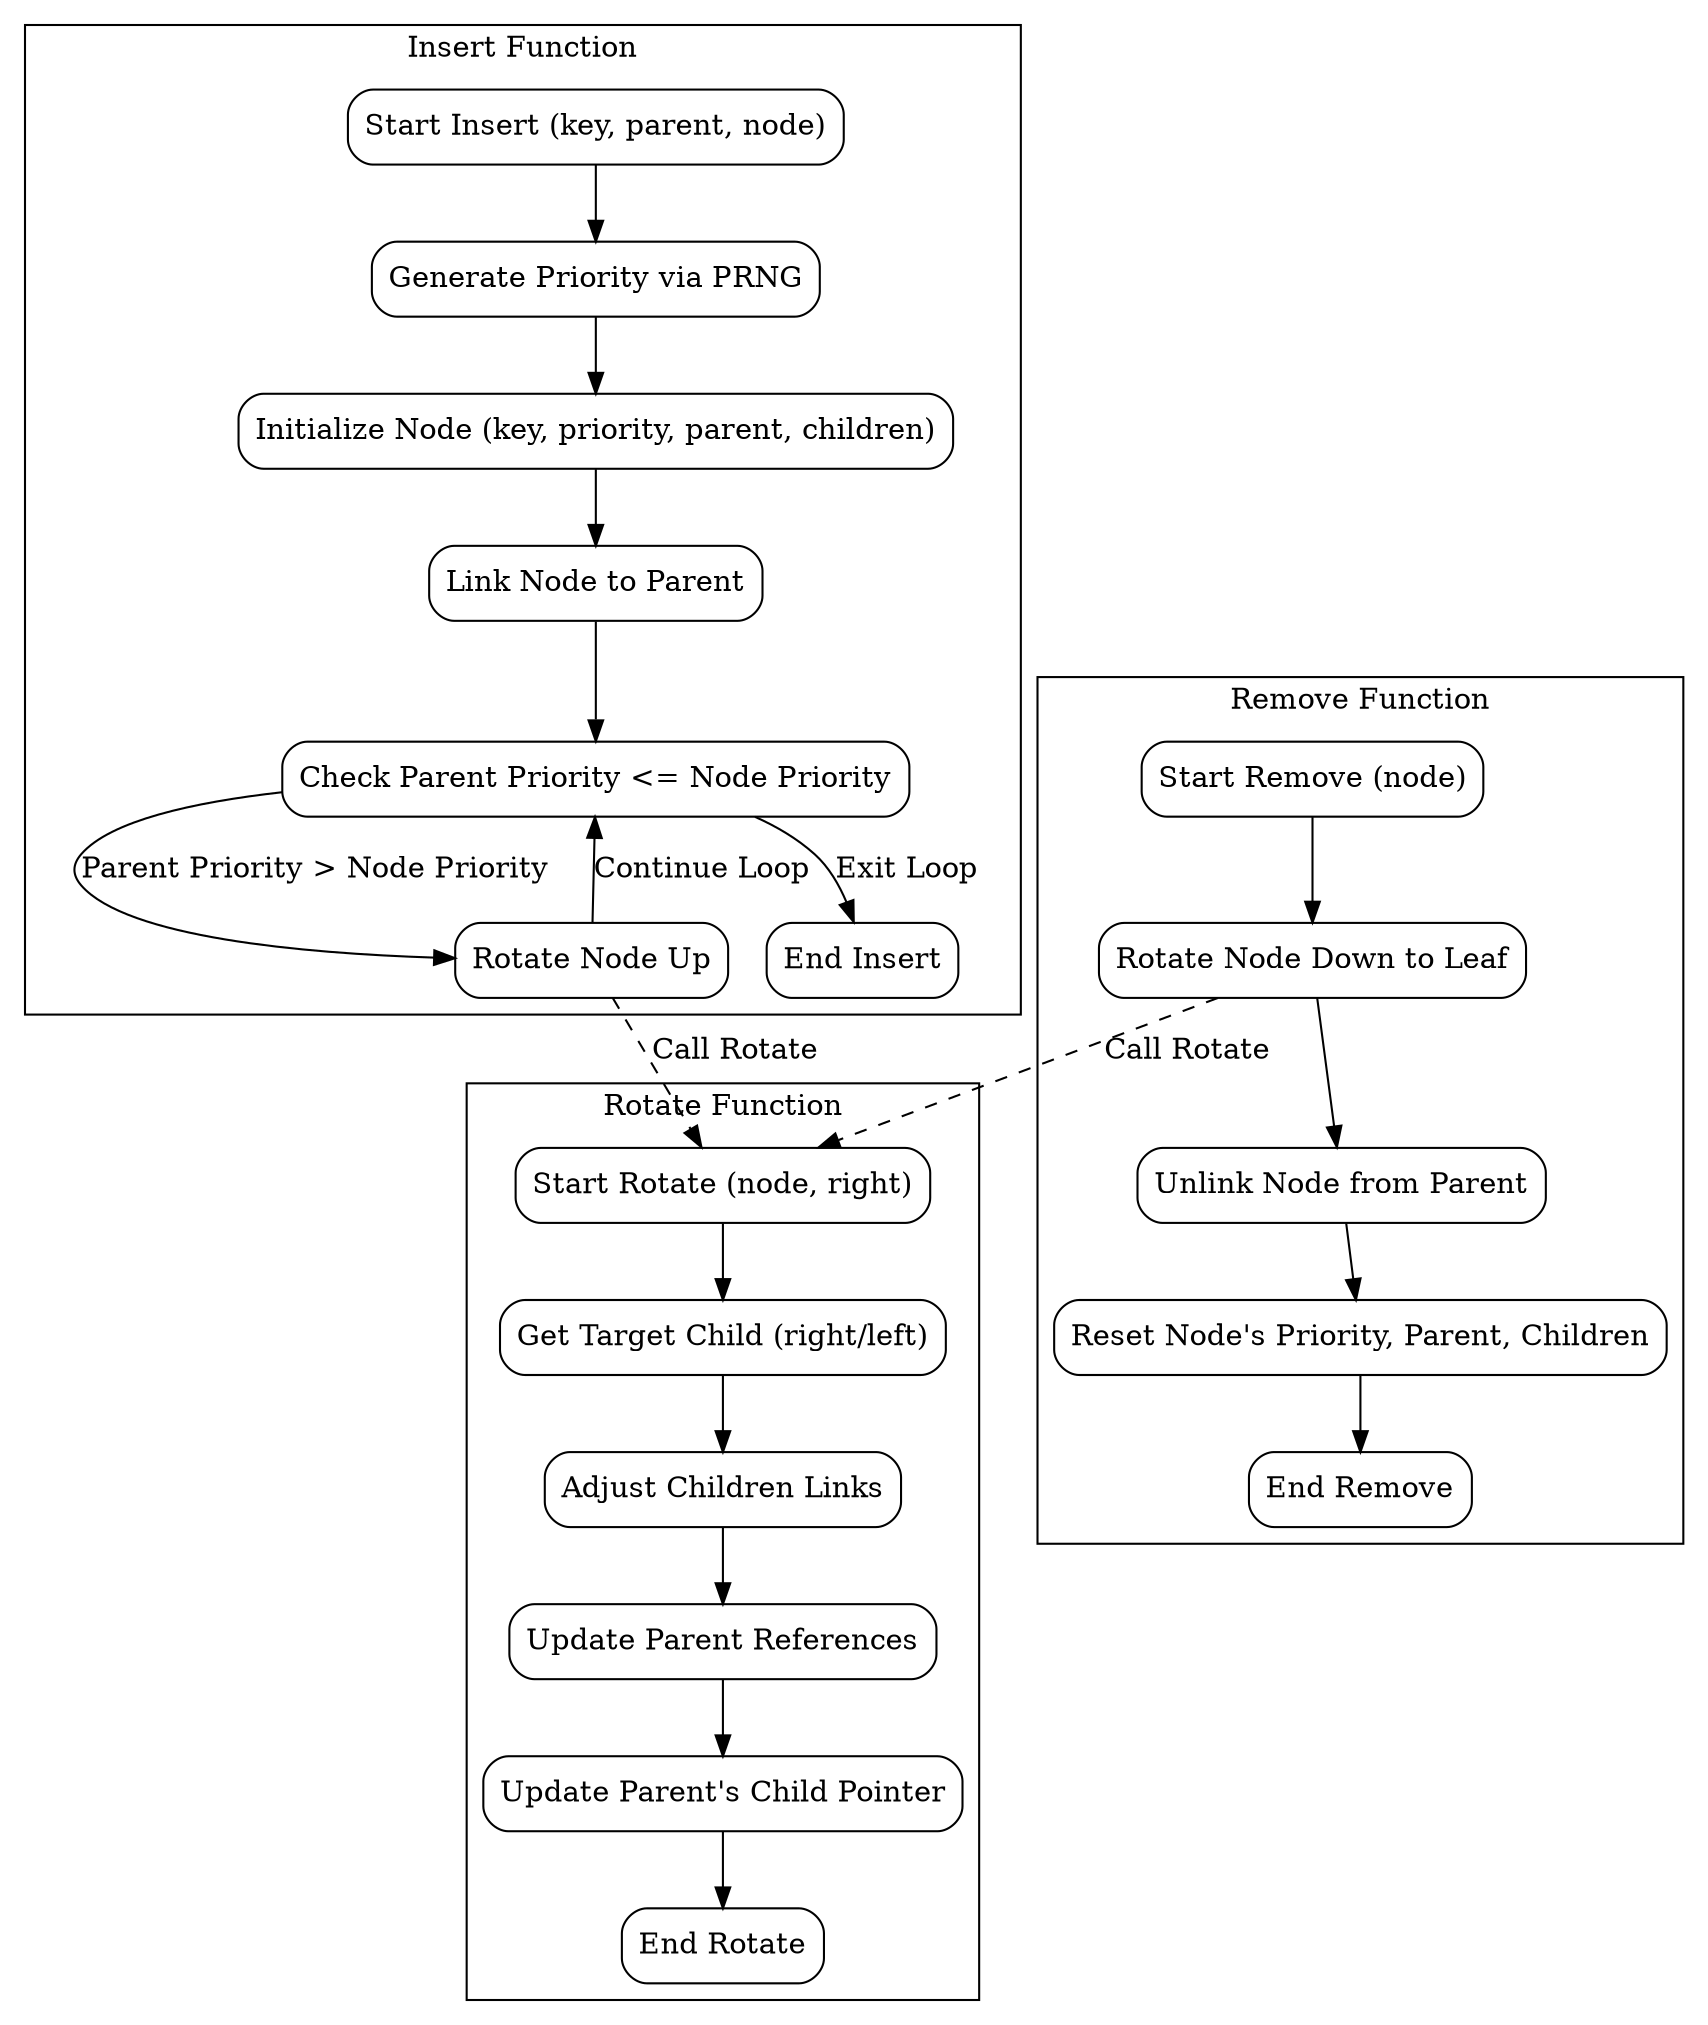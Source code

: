 
digraph TreapFlowchart {
    rankdir=TB;
    node [shape=rectangle, style="rounded"];

    // Insert Function
    subgraph cluster_insert {
        label="Insert Function";
        insert_start [label="Start Insert (key, parent, node)"];
        insert_generate_priority [label="Generate Priority via PRNG"];
        insert_initialize_node [label="Initialize Node (key, priority, parent, children)"];
        insert_link_parent [label="Link Node to Parent"];
        insert_check_parent_priority [label="Check Parent Priority <= Node Priority"];
        insert_rotate_up [label="Rotate Node Up"];
        insert_end [label="End Insert"];

        insert_start -> insert_generate_priority -> insert_initialize_node -> insert_link_parent;
        insert_link_parent -> insert_check_parent_priority;
        insert_check_parent_priority -> insert_rotate_up [label="Parent Priority > Node Priority"];
        insert_rotate_up -> insert_check_parent_priority [label="Continue Loop"];
        insert_check_parent_priority -> insert_end [label="Exit Loop"];
    }

    // Remove Function
    subgraph cluster_remove {
        label="Remove Function";
        remove_start [label="Start Remove (node)"];
        remove_rotate_down [label="Rotate Node Down to Leaf"];
        remove_unlink_parent [label="Unlink Node from Parent"];
        remove_cleanup [label="Reset Node's Priority, Parent, Children"];
        remove_end [label="End Remove"];

        remove_start -> remove_rotate_down -> remove_unlink_parent -> remove_cleanup -> remove_end;
    }

    // Rotate Function
    subgraph cluster_rotate {
        label="Rotate Function";
        rotate_start [label="Start Rotate (node, right)"];
        rotate_get_target [label="Get Target Child (right/left)"];
        rotate_adjust_children [label="Adjust Children Links"];
        rotate_adjust_parents [label="Update Parent References"];
        rotate_fix_parent_link [label="Update Parent's Child Pointer"];
        rotate_end [label="End Rotate"];

        rotate_start -> rotate_get_target -> rotate_adjust_children -> rotate_adjust_parents -> rotate_fix_parent_link -> rotate_end;
    }

    // Global Connections
    insert_rotate_up -> rotate_start [label="Call Rotate" style=dashed];
    remove_rotate_down -> rotate_start [label="Call Rotate" style=dashed];
}
